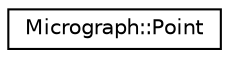 digraph "Graphical Class Hierarchy"
{
  edge [fontname="Helvetica",fontsize="10",labelfontname="Helvetica",labelfontsize="10"];
  node [fontname="Helvetica",fontsize="10",shape=record];
  rankdir="LR";
  Node0 [label="Micrograph::Point",height=0.2,width=0.4,color="black", fillcolor="white", style="filled",URL="$structMicrograph_1_1Point.html"];
}
